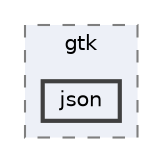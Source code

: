 digraph "D:/github/gtk4.0_uwb/gtk/json"
{
 // LATEX_PDF_SIZE
  bgcolor="transparent";
  edge [fontname=Helvetica,fontsize=10,labelfontname=Helvetica,labelfontsize=10];
  node [fontname=Helvetica,fontsize=10,shape=box,height=0.2,width=0.4];
  compound=true
  subgraph clusterdir_68230846a0c21bbfab9811caeccbfa98 {
    graph [ bgcolor="#edf0f7", pencolor="grey50", label="gtk", fontname=Helvetica,fontsize=10 style="filled,dashed", URL="dir_68230846a0c21bbfab9811caeccbfa98.html",tooltip=""]
  dir_276a6700e22ec2aec118d6eeebf2c061 [label="json", fillcolor="#edf0f7", color="grey25", style="filled,bold", URL="dir_276a6700e22ec2aec118d6eeebf2c061.html",tooltip=""];
  }
}

